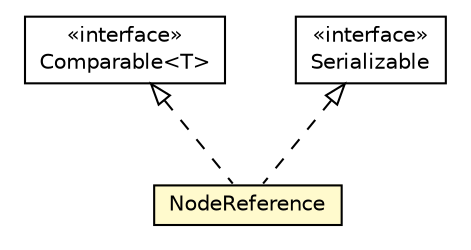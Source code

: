 #!/usr/local/bin/dot
#
# Class diagram 
# Generated by UMLGraph version R5_6-24-gf6e263 (http://www.umlgraph.org/)
#

digraph G {
	edge [fontname="Helvetica",fontsize=10,labelfontname="Helvetica",labelfontsize=10];
	node [fontname="Helvetica",fontsize=10,shape=plaintext];
	nodesep=0.25;
	ranksep=0.5;
	// org.unict.ing.pds.dhtdb.utils.common.NodeReference
	c1770 [label=<<table title="org.unict.ing.pds.dhtdb.utils.common.NodeReference" border="0" cellborder="1" cellspacing="0" cellpadding="2" port="p" bgcolor="lemonChiffon" href="./NodeReference.html">
		<tr><td><table border="0" cellspacing="0" cellpadding="1">
<tr><td align="center" balign="center"> NodeReference </td></tr>
		</table></td></tr>
		</table>>, URL="./NodeReference.html", fontname="Helvetica", fontcolor="black", fontsize=10.0];
	//org.unict.ing.pds.dhtdb.utils.common.NodeReference implements java.lang.Comparable<T>
	c1801:p -> c1770:p [dir=back,arrowtail=empty,style=dashed];
	//org.unict.ing.pds.dhtdb.utils.common.NodeReference implements java.io.Serializable
	c1802:p -> c1770:p [dir=back,arrowtail=empty,style=dashed];
	// java.io.Serializable
	c1802 [label=<<table title="java.io.Serializable" border="0" cellborder="1" cellspacing="0" cellpadding="2" port="p" href="http://java.sun.com/j2se/1.4.2/docs/api/java/io/Serializable.html">
		<tr><td><table border="0" cellspacing="0" cellpadding="1">
<tr><td align="center" balign="center"> &#171;interface&#187; </td></tr>
<tr><td align="center" balign="center"> Serializable </td></tr>
		</table></td></tr>
		</table>>, URL="http://java.sun.com/j2se/1.4.2/docs/api/java/io/Serializable.html", fontname="Helvetica", fontcolor="black", fontsize=10.0];
	// java.lang.Comparable<T>
	c1801 [label=<<table title="java.lang.Comparable" border="0" cellborder="1" cellspacing="0" cellpadding="2" port="p" href="http://java.sun.com/j2se/1.4.2/docs/api/java/lang/Comparable.html">
		<tr><td><table border="0" cellspacing="0" cellpadding="1">
<tr><td align="center" balign="center"> &#171;interface&#187; </td></tr>
<tr><td align="center" balign="center"> Comparable&lt;T&gt; </td></tr>
		</table></td></tr>
		</table>>, URL="http://java.sun.com/j2se/1.4.2/docs/api/java/lang/Comparable.html", fontname="Helvetica", fontcolor="black", fontsize=10.0];
}

